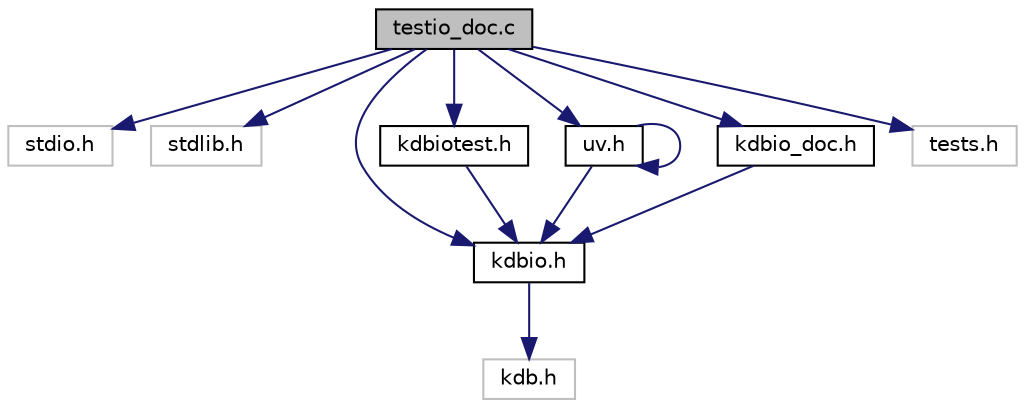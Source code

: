 digraph "testio_doc.c"
{
 // LATEX_PDF_SIZE
  edge [fontname="Helvetica",fontsize="10",labelfontname="Helvetica",labelfontsize="10"];
  node [fontname="Helvetica",fontsize="10",shape=record];
  Node0 [label="testio_doc.c",height=0.2,width=0.4,color="black", fillcolor="grey75", style="filled", fontcolor="black",tooltip="Tests for I/O doc binding."];
  Node0 -> Node1 [color="midnightblue",fontsize="10",style="solid",fontname="Helvetica"];
  Node1 [label="stdio.h",height=0.2,width=0.4,color="grey75", fillcolor="white", style="filled",tooltip=" "];
  Node0 -> Node2 [color="midnightblue",fontsize="10",style="solid",fontname="Helvetica"];
  Node2 [label="stdlib.h",height=0.2,width=0.4,color="grey75", fillcolor="white", style="filled",tooltip=" "];
  Node0 -> Node3 [color="midnightblue",fontsize="10",style="solid",fontname="Helvetica"];
  Node3 [label="kdbio.h",height=0.2,width=0.4,color="black", fillcolor="white", style="filled",URL="$kdbio_8h.html",tooltip="Elektra-I/O structures for I/O bindings, plugins and applications."];
  Node3 -> Node4 [color="midnightblue",fontsize="10",style="solid",fontname="Helvetica"];
  Node4 [label="kdb.h",height=0.2,width=0.4,color="grey75", fillcolor="white", style="filled",tooltip=" "];
  Node0 -> Node5 [color="midnightblue",fontsize="10",style="solid",fontname="Helvetica"];
  Node5 [label="kdbiotest.h",height=0.2,width=0.4,color="black", fillcolor="white", style="filled",URL="$kdbiotest_8h.html",tooltip="Elektra-I/O functions and declarations for the I/O binding test suite."];
  Node5 -> Node3 [color="midnightblue",fontsize="10",style="solid",fontname="Helvetica"];
  Node0 -> Node6 [color="midnightblue",fontsize="10",style="solid",fontname="Helvetica"];
  Node6 [label="uv.h",height=0.2,width=0.4,color="black", fillcolor="white", style="filled",URL="$uv_8h.html",tooltip="Declarations for the uv I/O binding."];
  Node6 -> Node3 [color="midnightblue",fontsize="10",style="solid",fontname="Helvetica"];
  Node6 -> Node6 [color="midnightblue",fontsize="10",style="solid",fontname="Helvetica"];
  Node0 -> Node7 [color="midnightblue",fontsize="10",style="solid",fontname="Helvetica"];
  Node7 [label="kdbio_doc.h",height=0.2,width=0.4,color="black", fillcolor="white", style="filled",URL="$kdbio__doc_8h.html",tooltip="Declarations for the doc I/O binding."];
  Node7 -> Node3 [color="midnightblue",fontsize="10",style="solid",fontname="Helvetica"];
  Node0 -> Node8 [color="midnightblue",fontsize="10",style="solid",fontname="Helvetica"];
  Node8 [label="tests.h",height=0.2,width=0.4,color="grey75", fillcolor="white", style="filled",tooltip=" "];
}
